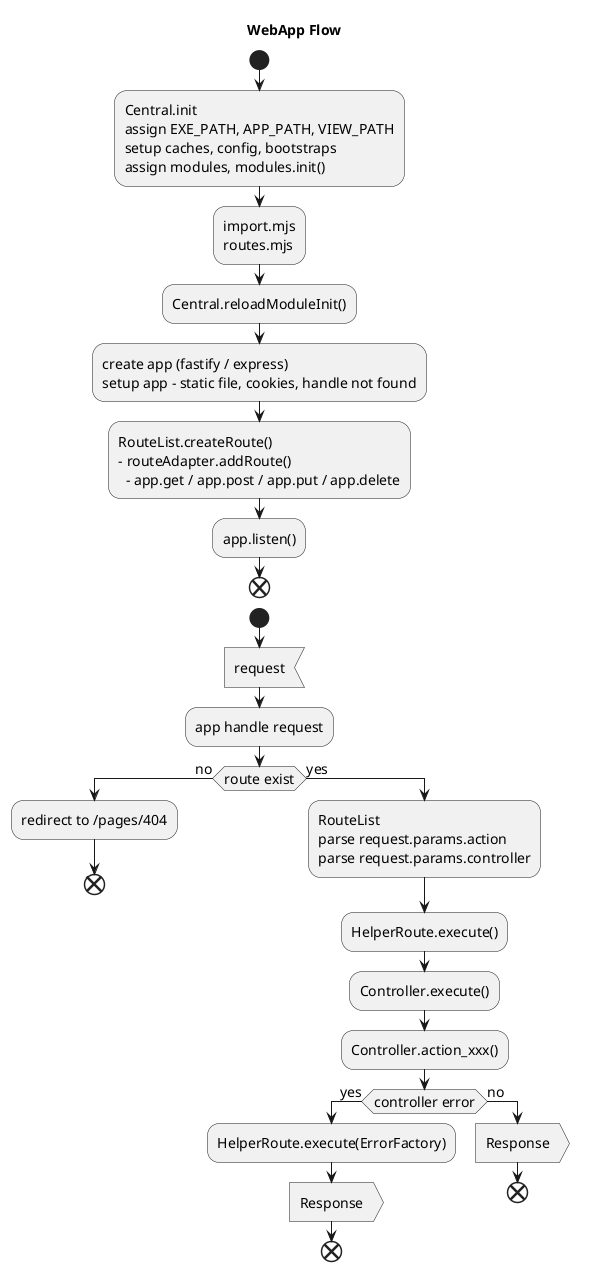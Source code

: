 @startuml
skinparam monochrome true
skinparam shadowing false
skinparam defaultFontName "Barlow Semi Condensed"
skinparam defaultFontSize 14

title WebApp Flow

start
:Central.init
assign EXE_PATH, APP_PATH, VIEW_PATH
setup caches, config, bootstraps
assign modules, modules.init();
:import.mjs
routes.mjs;
:Central.reloadModuleInit();
:create app (fastify / express)
setup app - static file, cookies, handle not found;
:RouteList.createRoute()
- routeAdapter.addRoute()
  - app.get / app.post / app.put / app.delete;
:app.listen();
end

start
:request<
:app handle request;
if(route exist) then (no)
:redirect to /pages/404;
end
else(yes)

:RouteList
parse request.params.action
parse request.params.controller;
:HelperRoute.execute();
:Controller.execute();
:Controller.action_xxx();
if(controller error) then (yes)
:HelperRoute.execute(ErrorFactory);
:Response>
end
else(no)
:Response>
end

@enduml
